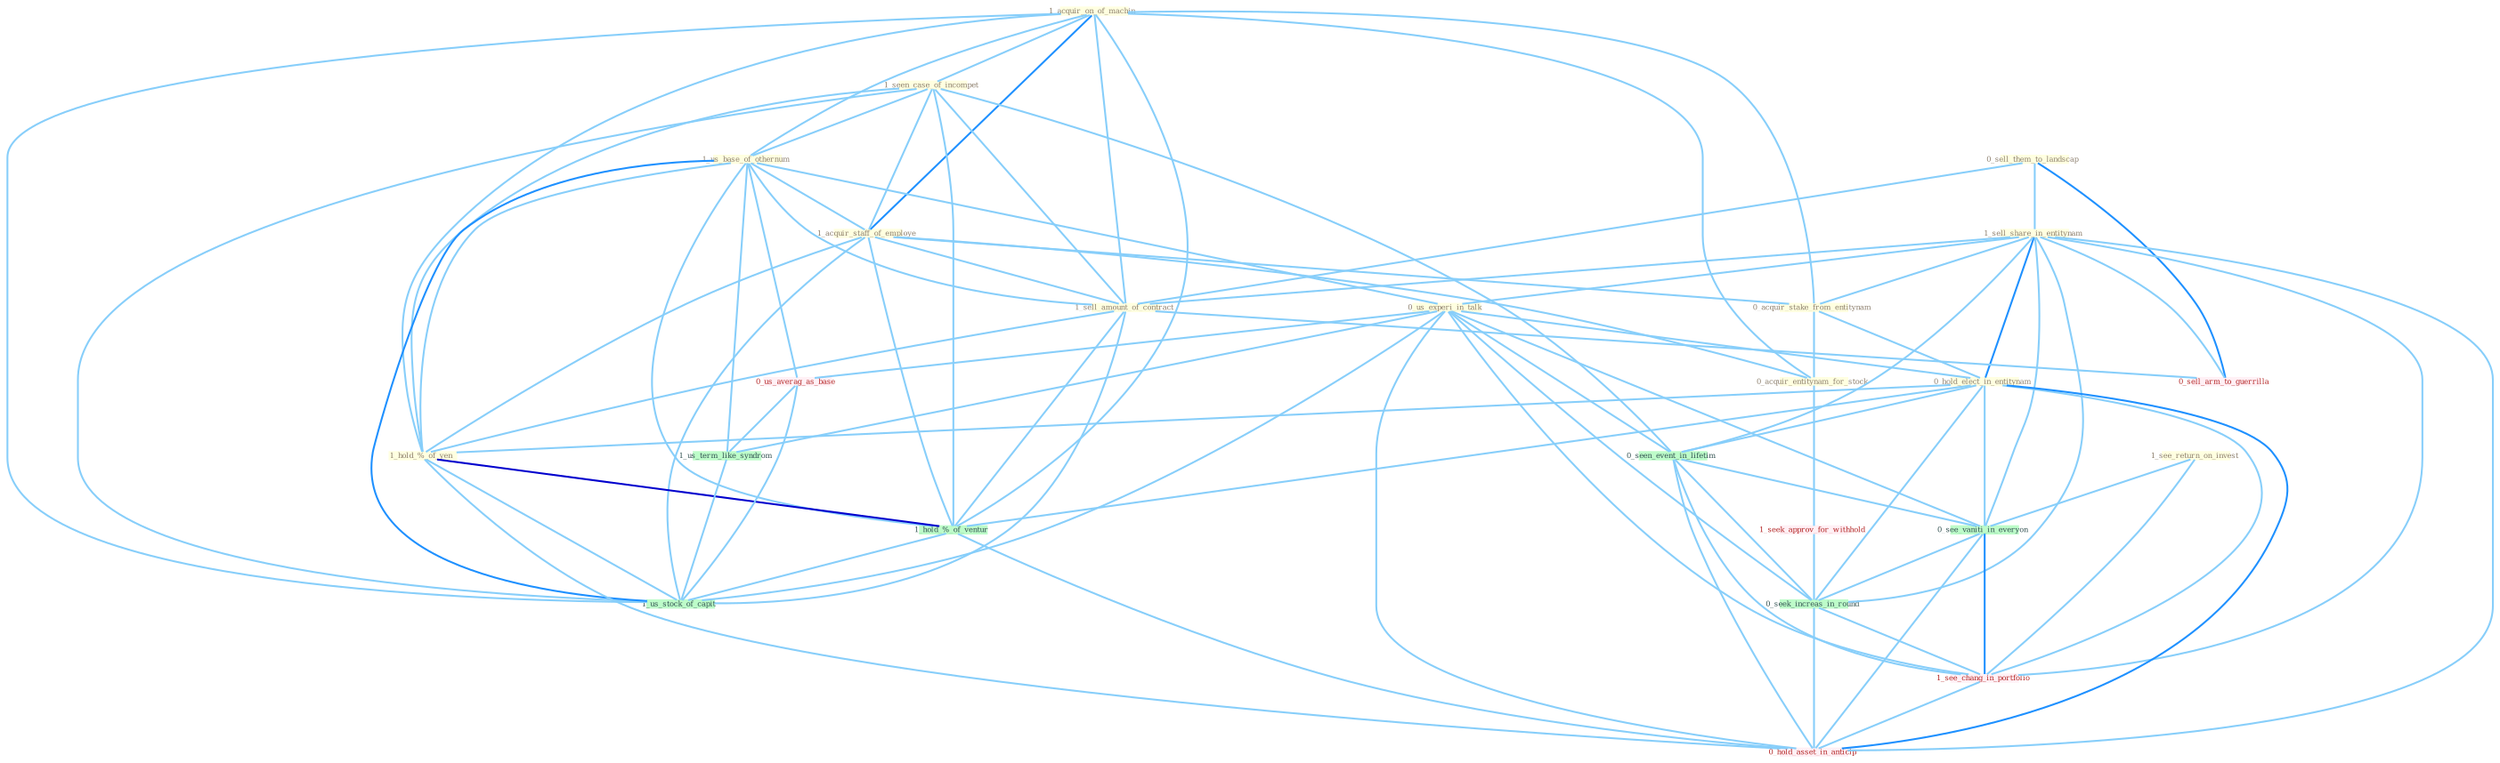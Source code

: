 Graph G{ 
    node
    [shape=polygon,style=filled,width=.5,height=.06,color="#BDFCC9",fixedsize=true,fontsize=4,
    fontcolor="#2f4f4f"];
    {node
    [color="#ffffe0", fontcolor="#8b7d6b"] "1_acquir_on_of_machin " "1_seen_case_of_incompet " "1_us_base_of_othernum " "1_acquir_staff_of_employe " "0_sell_them_to_landscap " "1_sell_share_in_entitynam " "1_sell_amount_of_contract " "0_acquir_stake_from_entitynam " "0_us_experi_in_talk " "0_hold_elect_in_entitynam " "0_acquir_entitynam_for_stock " "1_hold_%_of_yen " "1_see_return_on_invest "}
{node [color="#fff0f5", fontcolor="#b22222"] "0_us_averag_as_base " "1_seek_approv_for_withhold " "0_sell_arm_to_guerrilla " "1_see_chang_in_portfolio " "0_hold_asset_in_anticip "}
edge [color="#B0E2FF"];

	"1_acquir_on_of_machin " -- "1_seen_case_of_incompet " [w="1", color="#87cefa" ];
	"1_acquir_on_of_machin " -- "1_us_base_of_othernum " [w="1", color="#87cefa" ];
	"1_acquir_on_of_machin " -- "1_acquir_staff_of_employe " [w="2", color="#1e90ff" , len=0.8];
	"1_acquir_on_of_machin " -- "1_sell_amount_of_contract " [w="1", color="#87cefa" ];
	"1_acquir_on_of_machin " -- "0_acquir_stake_from_entitynam " [w="1", color="#87cefa" ];
	"1_acquir_on_of_machin " -- "0_acquir_entitynam_for_stock " [w="1", color="#87cefa" ];
	"1_acquir_on_of_machin " -- "1_hold_%_of_yen " [w="1", color="#87cefa" ];
	"1_acquir_on_of_machin " -- "1_hold_%_of_ventur " [w="1", color="#87cefa" ];
	"1_acquir_on_of_machin " -- "1_us_stock_of_capit " [w="1", color="#87cefa" ];
	"1_seen_case_of_incompet " -- "1_us_base_of_othernum " [w="1", color="#87cefa" ];
	"1_seen_case_of_incompet " -- "1_acquir_staff_of_employe " [w="1", color="#87cefa" ];
	"1_seen_case_of_incompet " -- "1_sell_amount_of_contract " [w="1", color="#87cefa" ];
	"1_seen_case_of_incompet " -- "1_hold_%_of_yen " [w="1", color="#87cefa" ];
	"1_seen_case_of_incompet " -- "0_seen_event_in_lifetim " [w="1", color="#87cefa" ];
	"1_seen_case_of_incompet " -- "1_hold_%_of_ventur " [w="1", color="#87cefa" ];
	"1_seen_case_of_incompet " -- "1_us_stock_of_capit " [w="1", color="#87cefa" ];
	"1_us_base_of_othernum " -- "1_acquir_staff_of_employe " [w="1", color="#87cefa" ];
	"1_us_base_of_othernum " -- "1_sell_amount_of_contract " [w="1", color="#87cefa" ];
	"1_us_base_of_othernum " -- "0_us_experi_in_talk " [w="1", color="#87cefa" ];
	"1_us_base_of_othernum " -- "1_hold_%_of_yen " [w="1", color="#87cefa" ];
	"1_us_base_of_othernum " -- "0_us_averag_as_base " [w="1", color="#87cefa" ];
	"1_us_base_of_othernum " -- "1_us_term_like_syndrom " [w="1", color="#87cefa" ];
	"1_us_base_of_othernum " -- "1_hold_%_of_ventur " [w="1", color="#87cefa" ];
	"1_us_base_of_othernum " -- "1_us_stock_of_capit " [w="2", color="#1e90ff" , len=0.8];
	"1_acquir_staff_of_employe " -- "1_sell_amount_of_contract " [w="1", color="#87cefa" ];
	"1_acquir_staff_of_employe " -- "0_acquir_stake_from_entitynam " [w="1", color="#87cefa" ];
	"1_acquir_staff_of_employe " -- "0_acquir_entitynam_for_stock " [w="1", color="#87cefa" ];
	"1_acquir_staff_of_employe " -- "1_hold_%_of_yen " [w="1", color="#87cefa" ];
	"1_acquir_staff_of_employe " -- "1_hold_%_of_ventur " [w="1", color="#87cefa" ];
	"1_acquir_staff_of_employe " -- "1_us_stock_of_capit " [w="1", color="#87cefa" ];
	"0_sell_them_to_landscap " -- "1_sell_share_in_entitynam " [w="1", color="#87cefa" ];
	"0_sell_them_to_landscap " -- "1_sell_amount_of_contract " [w="1", color="#87cefa" ];
	"0_sell_them_to_landscap " -- "0_sell_arm_to_guerrilla " [w="2", color="#1e90ff" , len=0.8];
	"1_sell_share_in_entitynam " -- "1_sell_amount_of_contract " [w="1", color="#87cefa" ];
	"1_sell_share_in_entitynam " -- "0_acquir_stake_from_entitynam " [w="1", color="#87cefa" ];
	"1_sell_share_in_entitynam " -- "0_us_experi_in_talk " [w="1", color="#87cefa" ];
	"1_sell_share_in_entitynam " -- "0_hold_elect_in_entitynam " [w="2", color="#1e90ff" , len=0.8];
	"1_sell_share_in_entitynam " -- "0_seen_event_in_lifetim " [w="1", color="#87cefa" ];
	"1_sell_share_in_entitynam " -- "0_see_vaniti_in_everyon " [w="1", color="#87cefa" ];
	"1_sell_share_in_entitynam " -- "0_sell_arm_to_guerrilla " [w="1", color="#87cefa" ];
	"1_sell_share_in_entitynam " -- "0_seek_increas_in_round " [w="1", color="#87cefa" ];
	"1_sell_share_in_entitynam " -- "1_see_chang_in_portfolio " [w="1", color="#87cefa" ];
	"1_sell_share_in_entitynam " -- "0_hold_asset_in_anticip " [w="1", color="#87cefa" ];
	"1_sell_amount_of_contract " -- "1_hold_%_of_yen " [w="1", color="#87cefa" ];
	"1_sell_amount_of_contract " -- "1_hold_%_of_ventur " [w="1", color="#87cefa" ];
	"1_sell_amount_of_contract " -- "0_sell_arm_to_guerrilla " [w="1", color="#87cefa" ];
	"1_sell_amount_of_contract " -- "1_us_stock_of_capit " [w="1", color="#87cefa" ];
	"0_acquir_stake_from_entitynam " -- "0_hold_elect_in_entitynam " [w="1", color="#87cefa" ];
	"0_acquir_stake_from_entitynam " -- "0_acquir_entitynam_for_stock " [w="1", color="#87cefa" ];
	"0_us_experi_in_talk " -- "0_hold_elect_in_entitynam " [w="1", color="#87cefa" ];
	"0_us_experi_in_talk " -- "0_seen_event_in_lifetim " [w="1", color="#87cefa" ];
	"0_us_experi_in_talk " -- "0_us_averag_as_base " [w="1", color="#87cefa" ];
	"0_us_experi_in_talk " -- "1_us_term_like_syndrom " [w="1", color="#87cefa" ];
	"0_us_experi_in_talk " -- "0_see_vaniti_in_everyon " [w="1", color="#87cefa" ];
	"0_us_experi_in_talk " -- "0_seek_increas_in_round " [w="1", color="#87cefa" ];
	"0_us_experi_in_talk " -- "1_us_stock_of_capit " [w="1", color="#87cefa" ];
	"0_us_experi_in_talk " -- "1_see_chang_in_portfolio " [w="1", color="#87cefa" ];
	"0_us_experi_in_talk " -- "0_hold_asset_in_anticip " [w="1", color="#87cefa" ];
	"0_hold_elect_in_entitynam " -- "1_hold_%_of_yen " [w="1", color="#87cefa" ];
	"0_hold_elect_in_entitynam " -- "0_seen_event_in_lifetim " [w="1", color="#87cefa" ];
	"0_hold_elect_in_entitynam " -- "1_hold_%_of_ventur " [w="1", color="#87cefa" ];
	"0_hold_elect_in_entitynam " -- "0_see_vaniti_in_everyon " [w="1", color="#87cefa" ];
	"0_hold_elect_in_entitynam " -- "0_seek_increas_in_round " [w="1", color="#87cefa" ];
	"0_hold_elect_in_entitynam " -- "1_see_chang_in_portfolio " [w="1", color="#87cefa" ];
	"0_hold_elect_in_entitynam " -- "0_hold_asset_in_anticip " [w="2", color="#1e90ff" , len=0.8];
	"0_acquir_entitynam_for_stock " -- "1_seek_approv_for_withhold " [w="1", color="#87cefa" ];
	"1_hold_%_of_yen " -- "1_hold_%_of_ventur " [w="3", color="#0000cd" , len=0.6];
	"1_hold_%_of_yen " -- "1_us_stock_of_capit " [w="1", color="#87cefa" ];
	"1_hold_%_of_yen " -- "0_hold_asset_in_anticip " [w="1", color="#87cefa" ];
	"1_see_return_on_invest " -- "0_see_vaniti_in_everyon " [w="1", color="#87cefa" ];
	"1_see_return_on_invest " -- "1_see_chang_in_portfolio " [w="1", color="#87cefa" ];
	"0_seen_event_in_lifetim " -- "0_see_vaniti_in_everyon " [w="1", color="#87cefa" ];
	"0_seen_event_in_lifetim " -- "0_seek_increas_in_round " [w="1", color="#87cefa" ];
	"0_seen_event_in_lifetim " -- "1_see_chang_in_portfolio " [w="1", color="#87cefa" ];
	"0_seen_event_in_lifetim " -- "0_hold_asset_in_anticip " [w="1", color="#87cefa" ];
	"0_us_averag_as_base " -- "1_us_term_like_syndrom " [w="1", color="#87cefa" ];
	"0_us_averag_as_base " -- "1_us_stock_of_capit " [w="1", color="#87cefa" ];
	"1_us_term_like_syndrom " -- "1_us_stock_of_capit " [w="1", color="#87cefa" ];
	"1_seek_approv_for_withhold " -- "0_seek_increas_in_round " [w="1", color="#87cefa" ];
	"1_hold_%_of_ventur " -- "1_us_stock_of_capit " [w="1", color="#87cefa" ];
	"1_hold_%_of_ventur " -- "0_hold_asset_in_anticip " [w="1", color="#87cefa" ];
	"0_see_vaniti_in_everyon " -- "0_seek_increas_in_round " [w="1", color="#87cefa" ];
	"0_see_vaniti_in_everyon " -- "1_see_chang_in_portfolio " [w="2", color="#1e90ff" , len=0.8];
	"0_see_vaniti_in_everyon " -- "0_hold_asset_in_anticip " [w="1", color="#87cefa" ];
	"0_seek_increas_in_round " -- "1_see_chang_in_portfolio " [w="1", color="#87cefa" ];
	"0_seek_increas_in_round " -- "0_hold_asset_in_anticip " [w="1", color="#87cefa" ];
	"1_see_chang_in_portfolio " -- "0_hold_asset_in_anticip " [w="1", color="#87cefa" ];
}
